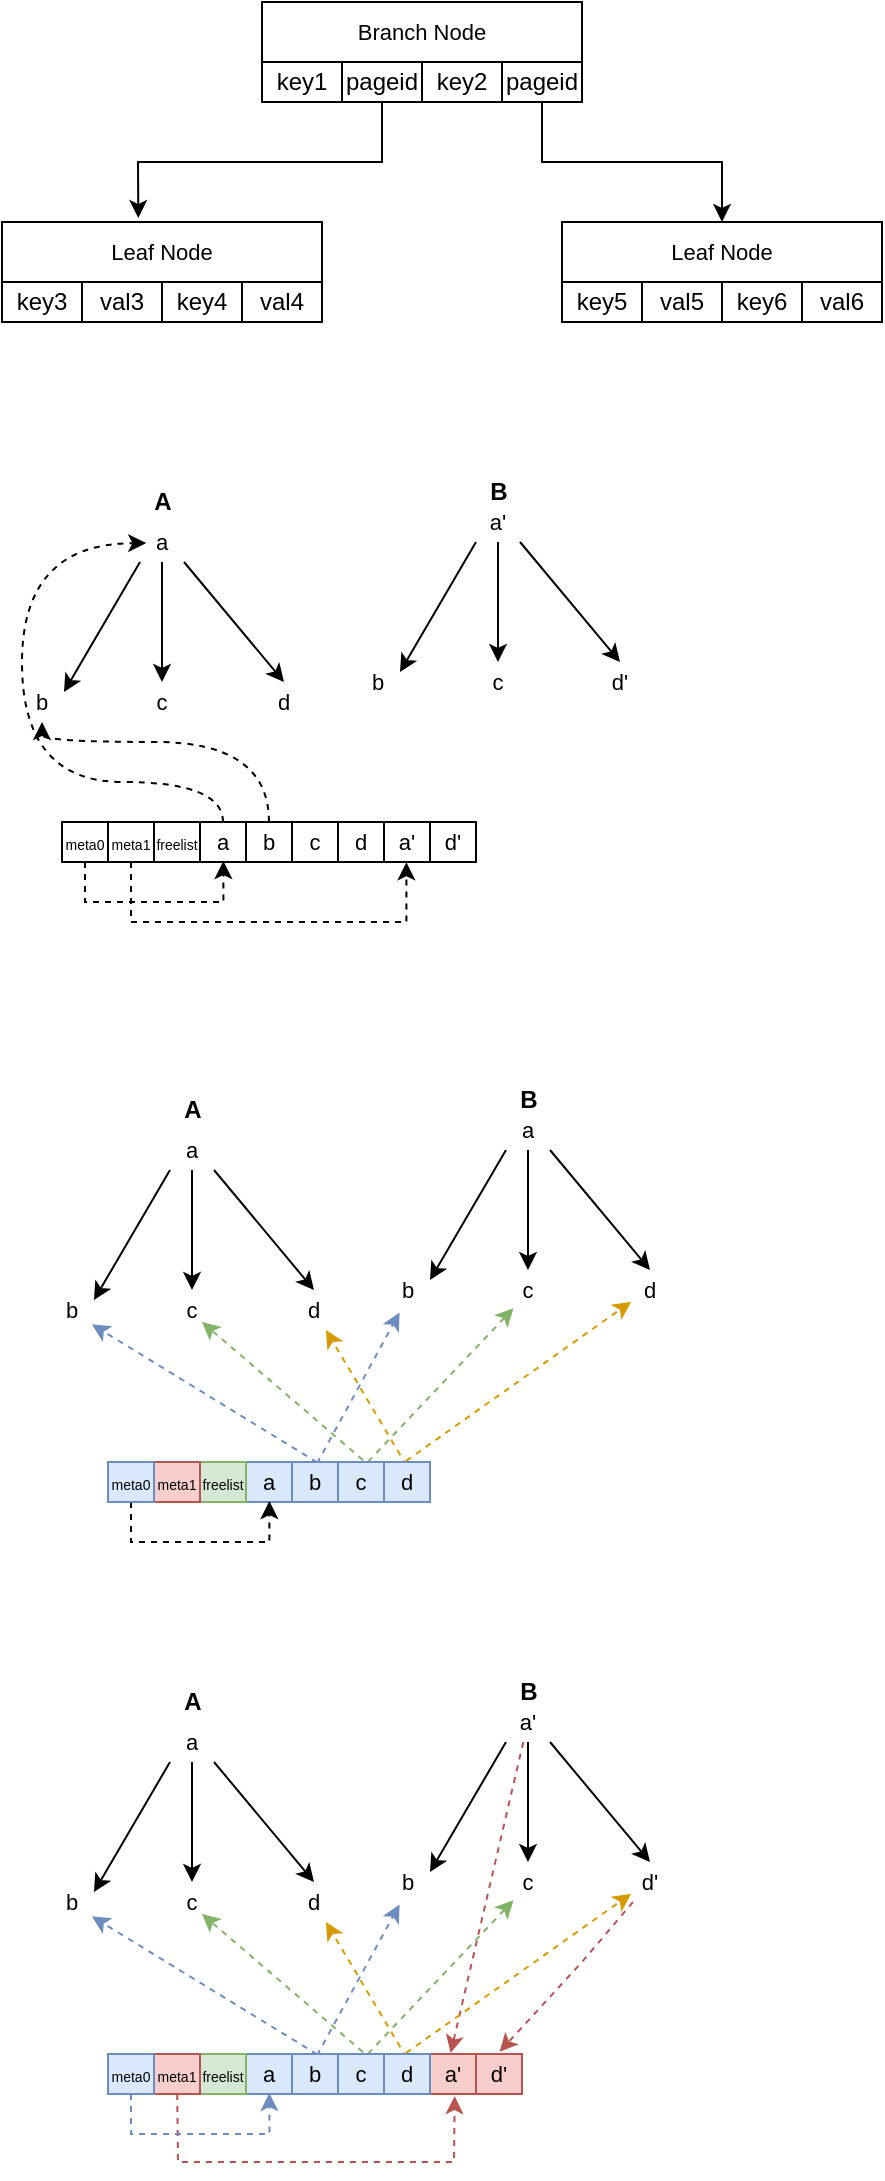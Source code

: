 <mxfile type="github" version="20.8.13">
  <diagram id="JOrlyePDWZIbf2m1sVJF" name="第 1 页">
    <mxGraphModel grid="1" shadow="0" math="0" pageHeight="1169" pageWidth="827" pageScale="1" page="1" fold="1" arrows="1" connect="0" tooltips="1" guides="1" gridSize="10" dy="671" dx="902">
      <root>
        <mxCell id="0" />
        <mxCell id="1" parent="0" />
        <mxCell id="vhXfBigJzkR24srd2eFZ-1" value="&lt;font style=&quot;font-size: 11px;&quot;&gt;Branch Node&lt;/font&gt;" parent="1" vertex="1" style="rounded=0;whiteSpace=wrap;html=1;movable=1;resizable=1;rotatable=1;deletable=1;editable=1;connectable=1;">
          <mxGeometry as="geometry" height="30" width="160" y="50" x="150" />
        </mxCell>
        <mxCell id="vhXfBigJzkR24srd2eFZ-4" value="key1" parent="1" vertex="1" style="rounded=0;whiteSpace=wrap;html=1;movable=1;resizable=1;rotatable=1;deletable=1;editable=1;connectable=1;">
          <mxGeometry as="geometry" height="20" width="40" y="80" x="150" />
        </mxCell>
        <mxCell id="vhXfBigJzkR24srd2eFZ-22" parent="1" style="edgeStyle=none;rounded=0;orthogonalLoop=1;jettySize=auto;html=1;entryX=0.426;entryY=-0.066;entryDx=0;entryDy=0;entryPerimeter=0;fontSize=11;exitX=0.5;exitY=1;exitDx=0;exitDy=0;" target="vhXfBigJzkR24srd2eFZ-12" source="vhXfBigJzkR24srd2eFZ-7" edge="1">
          <mxGeometry as="geometry" relative="1">
            <Array as="points">
              <mxPoint y="130" x="210" />
              <mxPoint y="130" x="88" />
            </Array>
          </mxGeometry>
        </mxCell>
        <mxCell id="vhXfBigJzkR24srd2eFZ-7" value="pageid" parent="1" vertex="1" style="rounded=0;whiteSpace=wrap;html=1;movable=1;resizable=1;rotatable=1;deletable=1;editable=1;connectable=1;">
          <mxGeometry as="geometry" height="20" width="40" y="80" x="190" />
        </mxCell>
        <mxCell id="vhXfBigJzkR24srd2eFZ-9" value="pageid" parent="1" vertex="1" style="rounded=0;whiteSpace=wrap;html=1;movable=1;resizable=1;rotatable=1;deletable=1;editable=1;connectable=1;">
          <mxGeometry as="geometry" height="20" width="40" y="80" x="270" />
        </mxCell>
        <mxCell id="vhXfBigJzkR24srd2eFZ-23" parent="1" style="edgeStyle=none;rounded=0;orthogonalLoop=1;jettySize=auto;html=1;entryX=0.5;entryY=0;entryDx=0;entryDy=0;fontSize=11;exitX=0.5;exitY=1;exitDx=0;exitDy=0;" target="vhXfBigJzkR24srd2eFZ-17" source="vhXfBigJzkR24srd2eFZ-9" edge="1">
          <mxGeometry as="geometry" relative="1">
            <Array as="points">
              <mxPoint y="130" x="290" />
              <mxPoint y="130" x="380" />
            </Array>
          </mxGeometry>
        </mxCell>
        <mxCell id="vhXfBigJzkR24srd2eFZ-11" value="key2" parent="1" vertex="1" style="rounded=0;whiteSpace=wrap;html=1;movable=1;resizable=1;rotatable=1;deletable=1;editable=1;connectable=1;">
          <mxGeometry as="geometry" height="20" width="40" y="80" x="230" />
        </mxCell>
        <mxCell id="vhXfBigJzkR24srd2eFZ-12" value="&lt;font style=&quot;font-size: 11px;&quot;&gt;Leaf Node&lt;/font&gt;" parent="1" vertex="1" style="rounded=0;whiteSpace=wrap;html=1;movable=1;resizable=1;rotatable=1;deletable=1;editable=1;connectable=1;">
          <mxGeometry as="geometry" height="30" width="160" y="160" x="20" />
        </mxCell>
        <mxCell id="vhXfBigJzkR24srd2eFZ-13" value="key3" parent="1" vertex="1" style="rounded=0;whiteSpace=wrap;html=1;movable=1;resizable=1;rotatable=1;deletable=1;editable=1;connectable=1;">
          <mxGeometry as="geometry" height="20" width="40" y="190" x="20" />
        </mxCell>
        <mxCell id="vhXfBigJzkR24srd2eFZ-14" value="val3" parent="1" vertex="1" style="rounded=0;whiteSpace=wrap;html=1;movable=1;resizable=1;rotatable=1;deletable=1;editable=1;connectable=1;">
          <mxGeometry as="geometry" height="20" width="40" y="190" x="60" />
        </mxCell>
        <mxCell id="vhXfBigJzkR24srd2eFZ-15" value="val4" parent="1" vertex="1" style="rounded=0;whiteSpace=wrap;html=1;movable=1;resizable=1;rotatable=1;deletable=1;editable=1;connectable=1;">
          <mxGeometry as="geometry" height="20" width="40" y="190" x="140" />
        </mxCell>
        <mxCell id="vhXfBigJzkR24srd2eFZ-16" value="key4" parent="1" vertex="1" style="rounded=0;whiteSpace=wrap;html=1;movable=1;resizable=1;rotatable=1;deletable=1;editable=1;connectable=1;">
          <mxGeometry as="geometry" height="20" width="40" y="190" x="100" />
        </mxCell>
        <mxCell id="vhXfBigJzkR24srd2eFZ-17" value="&lt;font style=&quot;font-size: 11px;&quot;&gt;Leaf Node&lt;/font&gt;" parent="1" vertex="1" style="rounded=0;whiteSpace=wrap;html=1;movable=1;resizable=1;rotatable=1;deletable=1;editable=1;connectable=1;">
          <mxGeometry as="geometry" height="30" width="160" y="160" x="300" />
        </mxCell>
        <mxCell id="vhXfBigJzkR24srd2eFZ-18" value="key5" parent="1" vertex="1" style="rounded=0;whiteSpace=wrap;html=1;movable=1;resizable=1;rotatable=1;deletable=1;editable=1;connectable=1;">
          <mxGeometry as="geometry" height="20" width="40" y="190" x="300" />
        </mxCell>
        <mxCell id="vhXfBigJzkR24srd2eFZ-19" value="val5" parent="1" vertex="1" style="rounded=0;whiteSpace=wrap;html=1;movable=1;resizable=1;rotatable=1;deletable=1;editable=1;connectable=1;">
          <mxGeometry as="geometry" height="20" width="40" y="190" x="340" />
        </mxCell>
        <mxCell id="vhXfBigJzkR24srd2eFZ-20" value="val6" parent="1" vertex="1" style="rounded=0;whiteSpace=wrap;html=1;movable=1;resizable=1;rotatable=1;deletable=1;editable=1;connectable=1;">
          <mxGeometry as="geometry" height="20" width="40" y="190" x="420" />
        </mxCell>
        <mxCell id="vhXfBigJzkR24srd2eFZ-21" value="key6" parent="1" vertex="1" style="rounded=0;whiteSpace=wrap;html=1;movable=1;resizable=1;rotatable=1;deletable=1;editable=1;connectable=1;">
          <mxGeometry as="geometry" height="20" width="40" y="190" x="380" />
        </mxCell>
        <mxCell id="vhXfBigJzkR24srd2eFZ-41" parent="1" style="edgeStyle=none;rounded=0;orthogonalLoop=1;jettySize=auto;html=1;entryX=0.5;entryY=0;entryDx=0;entryDy=0;fontSize=11;" target="vhXfBigJzkR24srd2eFZ-38" source="vhXfBigJzkR24srd2eFZ-24" edge="1">
          <mxGeometry as="geometry" relative="1" />
        </mxCell>
        <mxCell id="vhXfBigJzkR24srd2eFZ-42" parent="1" style="edgeStyle=none;rounded=0;orthogonalLoop=1;jettySize=auto;html=1;exitX=0;exitY=1;exitDx=0;exitDy=0;entryX=1;entryY=0.25;entryDx=0;entryDy=0;fontSize=11;" target="vhXfBigJzkR24srd2eFZ-35" source="vhXfBigJzkR24srd2eFZ-24" edge="1">
          <mxGeometry as="geometry" relative="1" />
        </mxCell>
        <mxCell id="vhXfBigJzkR24srd2eFZ-43" parent="1" style="edgeStyle=none;rounded=0;orthogonalLoop=1;jettySize=auto;html=1;exitX=1;exitY=1;exitDx=0;exitDy=0;entryX=0.5;entryY=0;entryDx=0;entryDy=0;fontSize=11;" target="vhXfBigJzkR24srd2eFZ-39" source="vhXfBigJzkR24srd2eFZ-24" edge="1">
          <mxGeometry as="geometry" relative="1" />
        </mxCell>
        <mxCell id="vhXfBigJzkR24srd2eFZ-24" value="a" parent="1" vertex="1" style="text;strokeColor=none;align=center;fillColor=none;html=1;verticalAlign=middle;whiteSpace=wrap;rounded=0;fontSize=11;">
          <mxGeometry as="geometry" height="20" width="22" y="310" x="89" />
        </mxCell>
        <mxCell id="vhXfBigJzkR24srd2eFZ-32" value="c" parent="1" vertex="1" style="rounded=0;whiteSpace=wrap;html=1;fontSize=11;">
          <mxGeometry as="geometry" height="20" width="23" y="460" x="165" />
        </mxCell>
        <mxCell id="vhXfBigJzkR24srd2eFZ-35" value="b" parent="1" vertex="1" style="text;strokeColor=none;align=center;fillColor=none;html=1;verticalAlign=middle;whiteSpace=wrap;rounded=0;fontSize=11;">
          <mxGeometry as="geometry" height="20" width="22" y="390" x="29" />
        </mxCell>
        <mxCell id="vhXfBigJzkR24srd2eFZ-38" value="c" parent="1" vertex="1" style="text;strokeColor=none;align=center;fillColor=none;html=1;verticalAlign=middle;whiteSpace=wrap;rounded=0;fontSize=11;">
          <mxGeometry as="geometry" height="20" width="22" y="390" x="89" />
        </mxCell>
        <mxCell id="vhXfBigJzkR24srd2eFZ-39" value="d" parent="1" vertex="1" style="text;strokeColor=none;align=center;fillColor=none;html=1;verticalAlign=middle;whiteSpace=wrap;rounded=0;fontSize=11;">
          <mxGeometry as="geometry" height="20" width="22" y="390" x="150" />
        </mxCell>
        <mxCell id="vhXfBigJzkR24srd2eFZ-72" parent="1" style="edgeStyle=none;rounded=0;orthogonalLoop=1;jettySize=auto;html=1;entryX=0.5;entryY=0;entryDx=0;entryDy=0;fontSize=11;" target="vhXfBigJzkR24srd2eFZ-77" source="vhXfBigJzkR24srd2eFZ-75" edge="1">
          <mxGeometry as="geometry" relative="1" />
        </mxCell>
        <mxCell id="vhXfBigJzkR24srd2eFZ-73" parent="1" style="edgeStyle=none;rounded=0;orthogonalLoop=1;jettySize=auto;html=1;exitX=0;exitY=1;exitDx=0;exitDy=0;entryX=1;entryY=0.25;entryDx=0;entryDy=0;fontSize=11;" target="vhXfBigJzkR24srd2eFZ-76" source="vhXfBigJzkR24srd2eFZ-75" edge="1">
          <mxGeometry as="geometry" relative="1" />
        </mxCell>
        <mxCell id="vhXfBigJzkR24srd2eFZ-74" parent="1" style="edgeStyle=none;rounded=0;orthogonalLoop=1;jettySize=auto;html=1;exitX=1;exitY=1;exitDx=0;exitDy=0;entryX=0.5;entryY=0;entryDx=0;entryDy=0;fontSize=11;" target="vhXfBigJzkR24srd2eFZ-78" source="vhXfBigJzkR24srd2eFZ-75" edge="1">
          <mxGeometry as="geometry" relative="1" />
        </mxCell>
        <mxCell id="vhXfBigJzkR24srd2eFZ-75" value="a&#39;" parent="1" vertex="1" style="text;strokeColor=none;align=center;fillColor=none;html=1;verticalAlign=middle;whiteSpace=wrap;rounded=0;fontSize=11;">
          <mxGeometry as="geometry" height="20" width="22" y="300" x="257" />
        </mxCell>
        <mxCell id="vhXfBigJzkR24srd2eFZ-76" value="b" parent="1" vertex="1" style="text;strokeColor=none;align=center;fillColor=none;html=1;verticalAlign=middle;whiteSpace=wrap;rounded=0;fontSize=11;">
          <mxGeometry as="geometry" height="20" width="22" y="380" x="197" />
        </mxCell>
        <mxCell id="vhXfBigJzkR24srd2eFZ-77" value="c" parent="1" vertex="1" style="text;strokeColor=none;align=center;fillColor=none;html=1;verticalAlign=middle;whiteSpace=wrap;rounded=0;fontSize=11;">
          <mxGeometry as="geometry" height="20" width="22" y="380" x="257" />
        </mxCell>
        <mxCell id="vhXfBigJzkR24srd2eFZ-78" value="d&#39;" parent="1" vertex="1" style="text;strokeColor=none;align=center;fillColor=none;html=1;verticalAlign=middle;whiteSpace=wrap;rounded=0;fontSize=11;">
          <mxGeometry as="geometry" height="20" width="22" y="380" x="318" />
        </mxCell>
        <mxCell id="7uClIL1c8tzAW1SbDXco-10" parent="1" style="edgeStyle=orthogonalEdgeStyle;rounded=0;orthogonalLoop=1;jettySize=auto;html=1;dashed=1;fontSize=12;curved=1;entryX=0.142;entryY=0.528;entryDx=0;entryDy=0;entryPerimeter=0;" target="vhXfBigJzkR24srd2eFZ-24" source="vhXfBigJzkR24srd2eFZ-79" edge="1">
          <mxGeometry as="geometry" relative="1">
            <Array as="points">
              <mxPoint y="440" x="131" />
              <mxPoint y="440" x="30" />
              <mxPoint y="321" x="30" />
            </Array>
          </mxGeometry>
        </mxCell>
        <mxCell id="vhXfBigJzkR24srd2eFZ-79" value="a" parent="1" vertex="1" style="rounded=0;whiteSpace=wrap;html=1;fontSize=11;">
          <mxGeometry as="geometry" height="20" width="23" y="460" x="119" />
        </mxCell>
        <mxCell id="7uClIL1c8tzAW1SbDXco-11" parent="1" style="edgeStyle=orthogonalEdgeStyle;curved=1;rounded=0;orthogonalLoop=1;jettySize=auto;html=1;dashed=1;fontSize=12;" target="vhXfBigJzkR24srd2eFZ-35" source="vhXfBigJzkR24srd2eFZ-80" edge="1">
          <mxGeometry as="geometry" relative="1">
            <Array as="points">
              <mxPoint y="420" x="154" />
              <mxPoint y="420" x="40" />
            </Array>
          </mxGeometry>
        </mxCell>
        <mxCell id="vhXfBigJzkR24srd2eFZ-80" value="b" parent="1" vertex="1" style="rounded=0;whiteSpace=wrap;html=1;fontSize=11;">
          <mxGeometry as="geometry" height="20" width="23" y="460" x="142" />
        </mxCell>
        <mxCell id="vhXfBigJzkR24srd2eFZ-81" value="d" parent="1" vertex="1" style="rounded=0;whiteSpace=wrap;html=1;fontSize=11;">
          <mxGeometry as="geometry" height="20" width="23" y="460" x="188" />
        </mxCell>
        <mxCell id="vhXfBigJzkR24srd2eFZ-83" value="a&#39;" parent="1" vertex="1" style="rounded=0;whiteSpace=wrap;html=1;fontSize=11;">
          <mxGeometry as="geometry" height="20" width="23" y="460" x="211" />
        </mxCell>
        <mxCell id="vhXfBigJzkR24srd2eFZ-85" value="d&#39;" parent="1" vertex="1" style="rounded=0;whiteSpace=wrap;html=1;fontSize=11;">
          <mxGeometry as="geometry" height="20" width="23" y="460" x="234" />
        </mxCell>
        <mxCell id="vhXfBigJzkR24srd2eFZ-86" value="&lt;font style=&quot;font-size: 7px;&quot;&gt;freelist&lt;/font&gt;" parent="1" vertex="1" style="rounded=0;whiteSpace=wrap;html=1;fontSize=11;">
          <mxGeometry as="geometry" height="20" width="23" y="460" x="96" />
        </mxCell>
        <mxCell id="7uClIL1c8tzAW1SbDXco-9" parent="1" style="edgeStyle=orthogonalEdgeStyle;rounded=0;orthogonalLoop=1;jettySize=auto;html=1;entryX=0.487;entryY=1.008;entryDx=0;entryDy=0;entryPerimeter=0;dashed=1;fontSize=12;" target="vhXfBigJzkR24srd2eFZ-83" source="7uClIL1c8tzAW1SbDXco-1" edge="1">
          <mxGeometry as="geometry" relative="1">
            <Array as="points">
              <mxPoint y="510" x="85" />
              <mxPoint y="510" x="222" />
            </Array>
          </mxGeometry>
        </mxCell>
        <mxCell id="7uClIL1c8tzAW1SbDXco-1" value="&lt;font style=&quot;font-size: 7px;&quot;&gt;meta1&lt;/font&gt;" parent="1" vertex="1" style="rounded=0;whiteSpace=wrap;html=1;fontSize=11;">
          <mxGeometry as="geometry" height="20" width="23" y="460" x="73" />
        </mxCell>
        <mxCell id="7uClIL1c8tzAW1SbDXco-8" parent="1" style="edgeStyle=orthogonalEdgeStyle;rounded=0;orthogonalLoop=1;jettySize=auto;html=1;entryX=0.508;entryY=0.976;entryDx=0;entryDy=0;entryPerimeter=0;fontSize=12;dashed=1;" target="vhXfBigJzkR24srd2eFZ-79" source="7uClIL1c8tzAW1SbDXco-3" edge="1">
          <mxGeometry as="geometry" relative="1">
            <Array as="points">
              <mxPoint y="500" x="62" />
              <mxPoint y="500" x="131" />
            </Array>
          </mxGeometry>
        </mxCell>
        <mxCell id="7uClIL1c8tzAW1SbDXco-3" value="&lt;font style=&quot;font-size: 7px;&quot;&gt;meta0&lt;/font&gt;" parent="1" vertex="1" style="rounded=0;whiteSpace=wrap;html=1;fontSize=11;">
          <mxGeometry as="geometry" height="20" width="23" y="460" x="50" />
        </mxCell>
        <mxCell id="7uClIL1c8tzAW1SbDXco-5" value="&lt;b style=&quot;font-size: 12px;&quot;&gt;A&lt;/b&gt;" parent="1" vertex="1" style="text;html=1;align=center;verticalAlign=middle;resizable=0;points=[];autosize=1;strokeColor=none;fillColor=none;fontSize=7;">
          <mxGeometry as="geometry" height="30" width="30" y="285" x="85" />
        </mxCell>
        <mxCell id="7uClIL1c8tzAW1SbDXco-6" value="&lt;b style=&quot;font-size: 12px;&quot;&gt;B&lt;/b&gt;" parent="1" vertex="1" style="text;html=1;align=center;verticalAlign=middle;resizable=0;points=[];autosize=1;strokeColor=none;fillColor=none;fontSize=7;">
          <mxGeometry as="geometry" height="30" width="30" y="280" x="253" />
        </mxCell>
        <mxCell id="7uClIL1c8tzAW1SbDXco-41" parent="1" style="edgeStyle=none;rounded=0;orthogonalLoop=1;jettySize=auto;html=1;entryX=0.5;entryY=0;entryDx=0;entryDy=0;fontSize=11;" target="7uClIL1c8tzAW1SbDXco-47" source="7uClIL1c8tzAW1SbDXco-44" edge="1">
          <mxGeometry as="geometry" relative="1" />
        </mxCell>
        <mxCell id="7uClIL1c8tzAW1SbDXco-42" parent="1" style="edgeStyle=none;rounded=0;orthogonalLoop=1;jettySize=auto;html=1;exitX=0;exitY=1;exitDx=0;exitDy=0;entryX=1;entryY=0.25;entryDx=0;entryDy=0;fontSize=11;" target="7uClIL1c8tzAW1SbDXco-46" source="7uClIL1c8tzAW1SbDXco-44" edge="1">
          <mxGeometry as="geometry" relative="1" />
        </mxCell>
        <mxCell id="7uClIL1c8tzAW1SbDXco-43" parent="1" style="edgeStyle=none;rounded=0;orthogonalLoop=1;jettySize=auto;html=1;exitX=1;exitY=1;exitDx=0;exitDy=0;entryX=0.5;entryY=0;entryDx=0;entryDy=0;fontSize=11;" target="7uClIL1c8tzAW1SbDXco-48" source="7uClIL1c8tzAW1SbDXco-44" edge="1">
          <mxGeometry as="geometry" relative="1" />
        </mxCell>
        <mxCell id="7uClIL1c8tzAW1SbDXco-44" value="a" parent="1" vertex="1" style="text;strokeColor=none;align=center;fillColor=none;html=1;verticalAlign=middle;whiteSpace=wrap;rounded=0;fontSize=11;">
          <mxGeometry as="geometry" height="20" width="22" y="614" x="104" />
        </mxCell>
        <mxCell id="7uClIL1c8tzAW1SbDXco-72" parent="1" style="edgeStyle=none;rounded=0;orthogonalLoop=1;jettySize=auto;html=1;entryX=0.727;entryY=0.8;entryDx=0;entryDy=0;entryPerimeter=0;dashed=1;fontSize=12;exitX=0.545;exitY=-0.046;exitDx=0;exitDy=0;exitPerimeter=0;fillColor=#d5e8d4;strokeColor=#82b366;" target="7uClIL1c8tzAW1SbDXco-47" source="7uClIL1c8tzAW1SbDXco-45" edge="1">
          <mxGeometry as="geometry" relative="1" />
        </mxCell>
        <mxCell id="7uClIL1c8tzAW1SbDXco-73" parent="1" style="edgeStyle=none;rounded=0;orthogonalLoop=1;jettySize=auto;html=1;entryX=0.17;entryY=0.956;entryDx=0;entryDy=0;entryPerimeter=0;dashed=1;fontSize=12;exitX=0.654;exitY=-0.008;exitDx=0;exitDy=0;exitPerimeter=0;fillColor=#d5e8d4;strokeColor=#82b366;" target="7uClIL1c8tzAW1SbDXco-54" source="7uClIL1c8tzAW1SbDXco-45" edge="1">
          <mxGeometry as="geometry" relative="1" />
        </mxCell>
        <mxCell id="7uClIL1c8tzAW1SbDXco-45" value="c" parent="1" vertex="1" style="rounded=0;whiteSpace=wrap;html=1;fontSize=11;fillColor=#dae8fc;strokeColor=#6c8ebf;">
          <mxGeometry as="geometry" height="20" width="23" y="780" x="188" />
        </mxCell>
        <mxCell id="7uClIL1c8tzAW1SbDXco-46" value="b" parent="1" vertex="1" style="text;strokeColor=none;align=center;fillColor=none;html=1;verticalAlign=middle;whiteSpace=wrap;rounded=0;fontSize=11;">
          <mxGeometry as="geometry" height="20" width="22" y="694" x="44" />
        </mxCell>
        <mxCell id="7uClIL1c8tzAW1SbDXco-47" value="c" parent="1" vertex="1" style="text;strokeColor=none;align=center;fillColor=none;html=1;verticalAlign=middle;whiteSpace=wrap;rounded=0;fontSize=11;">
          <mxGeometry as="geometry" height="20" width="22" y="694" x="104" />
        </mxCell>
        <mxCell id="7uClIL1c8tzAW1SbDXco-48" value="d" parent="1" vertex="1" style="text;strokeColor=none;align=center;fillColor=none;html=1;verticalAlign=middle;whiteSpace=wrap;rounded=0;fontSize=11;">
          <mxGeometry as="geometry" height="20" width="22" y="694" x="165" />
        </mxCell>
        <mxCell id="7uClIL1c8tzAW1SbDXco-49" parent="1" style="edgeStyle=none;rounded=0;orthogonalLoop=1;jettySize=auto;html=1;entryX=0.5;entryY=0;entryDx=0;entryDy=0;fontSize=11;" target="7uClIL1c8tzAW1SbDXco-54" source="7uClIL1c8tzAW1SbDXco-52" edge="1">
          <mxGeometry as="geometry" relative="1" />
        </mxCell>
        <mxCell id="7uClIL1c8tzAW1SbDXco-50" parent="1" style="edgeStyle=none;rounded=0;orthogonalLoop=1;jettySize=auto;html=1;exitX=0;exitY=1;exitDx=0;exitDy=0;entryX=1;entryY=0.25;entryDx=0;entryDy=0;fontSize=11;" target="7uClIL1c8tzAW1SbDXco-53" source="7uClIL1c8tzAW1SbDXco-52" edge="1">
          <mxGeometry as="geometry" relative="1" />
        </mxCell>
        <mxCell id="7uClIL1c8tzAW1SbDXco-51" parent="1" style="edgeStyle=none;rounded=0;orthogonalLoop=1;jettySize=auto;html=1;exitX=1;exitY=1;exitDx=0;exitDy=0;entryX=0.5;entryY=0;entryDx=0;entryDy=0;fontSize=11;" target="7uClIL1c8tzAW1SbDXco-55" source="7uClIL1c8tzAW1SbDXco-52" edge="1">
          <mxGeometry as="geometry" relative="1" />
        </mxCell>
        <mxCell id="7uClIL1c8tzAW1SbDXco-52" value="a" parent="1" vertex="1" style="text;strokeColor=none;align=center;fillColor=none;html=1;verticalAlign=middle;whiteSpace=wrap;rounded=0;fontSize=11;">
          <mxGeometry as="geometry" height="20" width="22" y="604" x="272" />
        </mxCell>
        <mxCell id="7uClIL1c8tzAW1SbDXco-53" value="b" parent="1" vertex="1" style="text;strokeColor=none;align=center;fillColor=none;html=1;verticalAlign=middle;whiteSpace=wrap;rounded=0;fontSize=11;">
          <mxGeometry as="geometry" height="20" width="22" y="684" x="212" />
        </mxCell>
        <mxCell id="7uClIL1c8tzAW1SbDXco-54" value="c" parent="1" vertex="1" style="text;strokeColor=none;align=center;fillColor=none;html=1;verticalAlign=middle;whiteSpace=wrap;rounded=0;fontSize=11;">
          <mxGeometry as="geometry" height="20" width="22" y="684" x="272" />
        </mxCell>
        <mxCell id="7uClIL1c8tzAW1SbDXco-55" value="d" parent="1" vertex="1" style="text;strokeColor=none;align=center;fillColor=none;html=1;verticalAlign=middle;whiteSpace=wrap;rounded=0;fontSize=11;">
          <mxGeometry as="geometry" height="20" width="22" y="684" x="333" />
        </mxCell>
        <mxCell id="7uClIL1c8tzAW1SbDXco-57" value="a" parent="1" vertex="1" style="rounded=0;whiteSpace=wrap;html=1;fontSize=11;fillColor=#dae8fc;strokeColor=#6c8ebf;">
          <mxGeometry as="geometry" height="20" width="23" y="780" x="142" />
        </mxCell>
        <mxCell id="7uClIL1c8tzAW1SbDXco-70" parent="1" style="rounded=0;orthogonalLoop=1;jettySize=auto;html=1;dashed=1;fontSize=12;entryX=0.953;entryY=0.86;entryDx=0;entryDy=0;entryPerimeter=0;exitX=0.55;exitY=0.012;exitDx=0;exitDy=0;exitPerimeter=0;fillColor=#dae8fc;strokeColor=#6c8ebf;" target="7uClIL1c8tzAW1SbDXco-46" source="7uClIL1c8tzAW1SbDXco-59" edge="1">
          <mxGeometry as="geometry" relative="1">
            <mxPoint as="targetPoint" y="710" x="70" />
            <mxPoint as="sourcePoint" y="779" x="177" />
          </mxGeometry>
        </mxCell>
        <mxCell id="7uClIL1c8tzAW1SbDXco-71" parent="1" style="edgeStyle=none;rounded=0;orthogonalLoop=1;jettySize=auto;html=1;entryX=0.309;entryY=1.062;entryDx=0;entryDy=0;entryPerimeter=0;dashed=1;fontSize=12;exitX=0.542;exitY=0.04;exitDx=0;exitDy=0;exitPerimeter=0;fillColor=#dae8fc;strokeColor=#6c8ebf;" target="7uClIL1c8tzAW1SbDXco-53" source="7uClIL1c8tzAW1SbDXco-59" edge="1">
          <mxGeometry as="geometry" relative="1" />
        </mxCell>
        <mxCell id="7uClIL1c8tzAW1SbDXco-59" value="b" parent="1" vertex="1" style="rounded=0;whiteSpace=wrap;html=1;fontSize=11;fillColor=#dae8fc;strokeColor=#6c8ebf;">
          <mxGeometry as="geometry" height="20" width="23" y="780" x="165" />
        </mxCell>
        <mxCell id="7uClIL1c8tzAW1SbDXco-74" parent="1" style="edgeStyle=none;rounded=0;orthogonalLoop=1;jettySize=auto;html=1;dashed=1;fontSize=12;exitX=0.49;exitY=0.088;exitDx=0;exitDy=0;exitPerimeter=0;fillColor=#ffe6cc;strokeColor=#d79b00;" target="7uClIL1c8tzAW1SbDXco-48" source="7uClIL1c8tzAW1SbDXco-60" edge="1">
          <mxGeometry as="geometry" relative="1" />
        </mxCell>
        <mxCell id="7uClIL1c8tzAW1SbDXco-75" parent="1" style="edgeStyle=none;rounded=0;orthogonalLoop=1;jettySize=auto;html=1;entryX=0.072;entryY=0.792;entryDx=0;entryDy=0;entryPerimeter=0;dashed=1;fontSize=12;exitX=0.482;exitY=-0.027;exitDx=0;exitDy=0;exitPerimeter=0;fillColor=#ffe6cc;strokeColor=#d79b00;" target="7uClIL1c8tzAW1SbDXco-55" source="7uClIL1c8tzAW1SbDXco-60" edge="1">
          <mxGeometry as="geometry" relative="1" />
        </mxCell>
        <mxCell id="7uClIL1c8tzAW1SbDXco-60" value="d" parent="1" vertex="1" style="rounded=0;whiteSpace=wrap;html=1;fontSize=11;fillColor=#e1d5e7;strokeColor=#9673a6;">
          <mxGeometry as="geometry" height="20" width="23" y="780" x="211" />
        </mxCell>
        <mxCell id="7uClIL1c8tzAW1SbDXco-63" value="&lt;font style=&quot;font-size: 7px;&quot;&gt;freelist&lt;/font&gt;" parent="1" vertex="1" style="rounded=0;whiteSpace=wrap;html=1;fontSize=11;fillColor=#d5e8d4;strokeColor=#82b366;">
          <mxGeometry as="geometry" height="20" width="23" y="780" x="119" />
        </mxCell>
        <mxCell id="7uClIL1c8tzAW1SbDXco-65" value="&lt;font style=&quot;font-size: 7px;&quot;&gt;meta1&lt;/font&gt;" parent="1" vertex="1" style="rounded=0;whiteSpace=wrap;html=1;fontSize=11;fillColor=#f8cecc;strokeColor=#b85450;">
          <mxGeometry as="geometry" height="20" width="23" y="780" x="96" />
        </mxCell>
        <mxCell id="7uClIL1c8tzAW1SbDXco-66" parent="1" style="edgeStyle=orthogonalEdgeStyle;rounded=0;orthogonalLoop=1;jettySize=auto;html=1;entryX=0.508;entryY=0.976;entryDx=0;entryDy=0;entryPerimeter=0;fontSize=12;dashed=1;" target="7uClIL1c8tzAW1SbDXco-57" source="7uClIL1c8tzAW1SbDXco-67" edge="1">
          <mxGeometry as="geometry" relative="1">
            <Array as="points">
              <mxPoint y="820" x="85" />
              <mxPoint y="820" x="154" />
            </Array>
          </mxGeometry>
        </mxCell>
        <mxCell id="7uClIL1c8tzAW1SbDXco-67" value="&lt;font style=&quot;font-size: 7px;&quot;&gt;meta0&lt;/font&gt;" parent="1" vertex="1" style="rounded=0;whiteSpace=wrap;html=1;fontSize=11;fillColor=#dae8fc;strokeColor=#6c8ebf;">
          <mxGeometry as="geometry" height="20" width="23" y="780" x="73" />
        </mxCell>
        <mxCell id="7uClIL1c8tzAW1SbDXco-68" value="&lt;b style=&quot;font-size: 12px;&quot;&gt;A&lt;/b&gt;" parent="1" vertex="1" style="text;html=1;align=center;verticalAlign=middle;resizable=0;points=[];autosize=1;strokeColor=none;fillColor=none;fontSize=7;">
          <mxGeometry as="geometry" height="30" width="30" y="589" x="100" />
        </mxCell>
        <mxCell id="7uClIL1c8tzAW1SbDXco-69" value="&lt;b style=&quot;font-size: 12px;&quot;&gt;B&lt;/b&gt;" parent="1" vertex="1" style="text;html=1;align=center;verticalAlign=middle;resizable=0;points=[];autosize=1;strokeColor=none;fillColor=none;fontSize=7;">
          <mxGeometry as="geometry" height="30" width="30" y="584" x="268" />
        </mxCell>
        <mxCell id="7uClIL1c8tzAW1SbDXco-80" value="d" parent="1" vertex="1" style="rounded=0;whiteSpace=wrap;html=1;fontSize=11;fillColor=#dae8fc;strokeColor=#6c8ebf;">
          <mxGeometry as="geometry" height="20" width="23" y="780" x="211" />
        </mxCell>
        <mxCell id="7uClIL1c8tzAW1SbDXco-81" value="a&#39;" parent="1" vertex="1" style="rounded=0;whiteSpace=wrap;html=1;fontSize=11;fillColor=#f8cecc;strokeColor=#b85450;">
          <mxGeometry as="geometry" height="20" width="23" y="1076" x="234" />
        </mxCell>
        <mxCell id="7uClIL1c8tzAW1SbDXco-82" value="d&#39;" parent="1" vertex="1" style="rounded=0;whiteSpace=wrap;html=1;fontSize=11;fillColor=#f8cecc;strokeColor=#b85450;">
          <mxGeometry as="geometry" height="20" width="23" y="1076" x="257" />
        </mxCell>
        <mxCell id="7uClIL1c8tzAW1SbDXco-84" parent="1" style="edgeStyle=none;rounded=0;orthogonalLoop=1;jettySize=auto;html=1;entryX=0.5;entryY=0;entryDx=0;entryDy=0;fontSize=11;" target="7uClIL1c8tzAW1SbDXco-92" source="7uClIL1c8tzAW1SbDXco-87" edge="1">
          <mxGeometry as="geometry" relative="1" />
        </mxCell>
        <mxCell id="7uClIL1c8tzAW1SbDXco-85" parent="1" style="edgeStyle=none;rounded=0;orthogonalLoop=1;jettySize=auto;html=1;exitX=0;exitY=1;exitDx=0;exitDy=0;entryX=1;entryY=0.25;entryDx=0;entryDy=0;fontSize=11;" target="7uClIL1c8tzAW1SbDXco-91" source="7uClIL1c8tzAW1SbDXco-87" edge="1">
          <mxGeometry as="geometry" relative="1" />
        </mxCell>
        <mxCell id="7uClIL1c8tzAW1SbDXco-86" parent="1" style="edgeStyle=none;rounded=0;orthogonalLoop=1;jettySize=auto;html=1;exitX=1;exitY=1;exitDx=0;exitDy=0;entryX=0.5;entryY=0;entryDx=0;entryDy=0;fontSize=11;" target="7uClIL1c8tzAW1SbDXco-93" source="7uClIL1c8tzAW1SbDXco-87" edge="1">
          <mxGeometry as="geometry" relative="1" />
        </mxCell>
        <mxCell id="7uClIL1c8tzAW1SbDXco-87" value="a" parent="1" vertex="1" style="text;strokeColor=none;align=center;fillColor=none;html=1;verticalAlign=middle;whiteSpace=wrap;rounded=0;fontSize=11;">
          <mxGeometry as="geometry" height="20" width="22" y="910" x="104" />
        </mxCell>
        <mxCell id="7uClIL1c8tzAW1SbDXco-88" parent="1" style="edgeStyle=none;rounded=0;orthogonalLoop=1;jettySize=auto;html=1;entryX=0.727;entryY=0.8;entryDx=0;entryDy=0;entryPerimeter=0;dashed=1;fontSize=12;exitX=0.545;exitY=-0.046;exitDx=0;exitDy=0;exitPerimeter=0;fillColor=#d5e8d4;strokeColor=#82b366;" target="7uClIL1c8tzAW1SbDXco-92" source="7uClIL1c8tzAW1SbDXco-90" edge="1">
          <mxGeometry as="geometry" relative="1" />
        </mxCell>
        <mxCell id="7uClIL1c8tzAW1SbDXco-89" parent="1" style="edgeStyle=none;rounded=0;orthogonalLoop=1;jettySize=auto;html=1;entryX=0.17;entryY=0.956;entryDx=0;entryDy=0;entryPerimeter=0;dashed=1;fontSize=12;exitX=0.654;exitY=-0.008;exitDx=0;exitDy=0;exitPerimeter=0;fillColor=#d5e8d4;strokeColor=#82b366;" target="7uClIL1c8tzAW1SbDXco-99" source="7uClIL1c8tzAW1SbDXco-90" edge="1">
          <mxGeometry as="geometry" relative="1" />
        </mxCell>
        <mxCell id="7uClIL1c8tzAW1SbDXco-90" value="c" parent="1" vertex="1" style="rounded=0;whiteSpace=wrap;html=1;fontSize=11;fillColor=#dae8fc;strokeColor=#6c8ebf;">
          <mxGeometry as="geometry" height="20" width="23" y="1076" x="188" />
        </mxCell>
        <mxCell id="7uClIL1c8tzAW1SbDXco-91" value="b" parent="1" vertex="1" style="text;strokeColor=none;align=center;fillColor=none;html=1;verticalAlign=middle;whiteSpace=wrap;rounded=0;fontSize=11;">
          <mxGeometry as="geometry" height="20" width="22" y="990" x="44" />
        </mxCell>
        <mxCell id="7uClIL1c8tzAW1SbDXco-92" value="c" parent="1" vertex="1" style="text;strokeColor=none;align=center;fillColor=none;html=1;verticalAlign=middle;whiteSpace=wrap;rounded=0;fontSize=11;">
          <mxGeometry as="geometry" height="20" width="22" y="990" x="104" />
        </mxCell>
        <mxCell id="7uClIL1c8tzAW1SbDXco-93" value="d" parent="1" vertex="1" style="text;strokeColor=none;align=center;fillColor=none;html=1;verticalAlign=middle;whiteSpace=wrap;rounded=0;fontSize=11;">
          <mxGeometry as="geometry" height="20" width="22" y="990" x="165" />
        </mxCell>
        <mxCell id="7uClIL1c8tzAW1SbDXco-94" parent="1" style="edgeStyle=none;rounded=0;orthogonalLoop=1;jettySize=auto;html=1;entryX=0.5;entryY=0;entryDx=0;entryDy=0;fontSize=11;" target="7uClIL1c8tzAW1SbDXco-99" source="7uClIL1c8tzAW1SbDXco-97" edge="1">
          <mxGeometry as="geometry" relative="1" />
        </mxCell>
        <mxCell id="7uClIL1c8tzAW1SbDXco-95" parent="1" style="edgeStyle=none;rounded=0;orthogonalLoop=1;jettySize=auto;html=1;exitX=0;exitY=1;exitDx=0;exitDy=0;entryX=1;entryY=0.25;entryDx=0;entryDy=0;fontSize=11;" target="7uClIL1c8tzAW1SbDXco-98" source="7uClIL1c8tzAW1SbDXco-97" edge="1">
          <mxGeometry as="geometry" relative="1" />
        </mxCell>
        <mxCell id="7uClIL1c8tzAW1SbDXco-96" parent="1" style="edgeStyle=none;rounded=0;orthogonalLoop=1;jettySize=auto;html=1;exitX=1;exitY=1;exitDx=0;exitDy=0;entryX=0.5;entryY=0;entryDx=0;entryDy=0;fontSize=11;" target="7uClIL1c8tzAW1SbDXco-100" source="7uClIL1c8tzAW1SbDXco-97" edge="1">
          <mxGeometry as="geometry" relative="1" />
        </mxCell>
        <mxCell id="7uClIL1c8tzAW1SbDXco-116" parent="1" style="edgeStyle=none;rounded=0;orthogonalLoop=1;jettySize=auto;html=1;entryX=0.449;entryY=-0.024;entryDx=0;entryDy=0;entryPerimeter=0;dashed=1;fontSize=12;fillColor=#f8cecc;strokeColor=#b85450;" target="7uClIL1c8tzAW1SbDXco-81" source="7uClIL1c8tzAW1SbDXco-97" edge="1">
          <mxGeometry as="geometry" relative="1" />
        </mxCell>
        <mxCell id="7uClIL1c8tzAW1SbDXco-97" value="a&#39;" parent="1" vertex="1" style="text;strokeColor=none;align=center;fillColor=none;html=1;verticalAlign=middle;whiteSpace=wrap;rounded=0;fontSize=11;">
          <mxGeometry as="geometry" height="20" width="22" y="900" x="272" />
        </mxCell>
        <mxCell id="7uClIL1c8tzAW1SbDXco-98" value="b" parent="1" vertex="1" style="text;strokeColor=none;align=center;fillColor=none;html=1;verticalAlign=middle;whiteSpace=wrap;rounded=0;fontSize=11;">
          <mxGeometry as="geometry" height="20" width="22" y="980" x="212" />
        </mxCell>
        <mxCell id="7uClIL1c8tzAW1SbDXco-99" value="c" parent="1" vertex="1" style="text;strokeColor=none;align=center;fillColor=none;html=1;verticalAlign=middle;whiteSpace=wrap;rounded=0;fontSize=11;">
          <mxGeometry as="geometry" height="20" width="22" y="980" x="272" />
        </mxCell>
        <mxCell id="7uClIL1c8tzAW1SbDXco-117" parent="1" style="edgeStyle=none;rounded=0;orthogonalLoop=1;jettySize=auto;html=1;entryX=0.514;entryY=-0.058;entryDx=0;entryDy=0;entryPerimeter=0;dashed=1;fontSize=12;fillColor=#f8cecc;strokeColor=#b85450;" target="7uClIL1c8tzAW1SbDXco-82" source="7uClIL1c8tzAW1SbDXco-100" edge="1">
          <mxGeometry as="geometry" relative="1">
            <Array as="points">
              <mxPoint y="1030" x="310" />
            </Array>
          </mxGeometry>
        </mxCell>
        <mxCell id="7uClIL1c8tzAW1SbDXco-100" value="d&#39;" parent="1" vertex="1" style="text;strokeColor=none;align=center;fillColor=none;html=1;verticalAlign=middle;whiteSpace=wrap;rounded=0;fontSize=11;">
          <mxGeometry as="geometry" height="20" width="22" y="980" x="333" />
        </mxCell>
        <mxCell id="7uClIL1c8tzAW1SbDXco-101" value="a" parent="1" vertex="1" style="rounded=0;whiteSpace=wrap;html=1;fontSize=11;fillColor=#dae8fc;strokeColor=#6c8ebf;">
          <mxGeometry as="geometry" height="20" width="23" y="1076" x="142" />
        </mxCell>
        <mxCell id="7uClIL1c8tzAW1SbDXco-102" parent="1" style="rounded=0;orthogonalLoop=1;jettySize=auto;html=1;dashed=1;fontSize=12;entryX=0.953;entryY=0.86;entryDx=0;entryDy=0;entryPerimeter=0;exitX=0.55;exitY=0.012;exitDx=0;exitDy=0;exitPerimeter=0;fillColor=#dae8fc;strokeColor=#6c8ebf;" target="7uClIL1c8tzAW1SbDXco-91" source="7uClIL1c8tzAW1SbDXco-104" edge="1">
          <mxGeometry as="geometry" relative="1">
            <mxPoint as="targetPoint" y="1006" x="70" />
            <mxPoint as="sourcePoint" y="1075" x="177" />
          </mxGeometry>
        </mxCell>
        <mxCell id="7uClIL1c8tzAW1SbDXco-103" parent="1" style="edgeStyle=none;rounded=0;orthogonalLoop=1;jettySize=auto;html=1;entryX=0.309;entryY=1.062;entryDx=0;entryDy=0;entryPerimeter=0;dashed=1;fontSize=12;exitX=0.542;exitY=0.04;exitDx=0;exitDy=0;exitPerimeter=0;fillColor=#dae8fc;strokeColor=#6c8ebf;" target="7uClIL1c8tzAW1SbDXco-98" source="7uClIL1c8tzAW1SbDXco-104" edge="1">
          <mxGeometry as="geometry" relative="1" />
        </mxCell>
        <mxCell id="7uClIL1c8tzAW1SbDXco-104" value="b" parent="1" vertex="1" style="rounded=0;whiteSpace=wrap;html=1;fontSize=11;fillColor=#dae8fc;strokeColor=#6c8ebf;">
          <mxGeometry as="geometry" height="20" width="23" y="1076" x="165" />
        </mxCell>
        <mxCell id="7uClIL1c8tzAW1SbDXco-105" parent="1" style="edgeStyle=none;rounded=0;orthogonalLoop=1;jettySize=auto;html=1;dashed=1;fontSize=12;exitX=0.49;exitY=0.088;exitDx=0;exitDy=0;exitPerimeter=0;fillColor=#ffe6cc;strokeColor=#d79b00;" target="7uClIL1c8tzAW1SbDXco-93" source="7uClIL1c8tzAW1SbDXco-107" edge="1">
          <mxGeometry as="geometry" relative="1" />
        </mxCell>
        <mxCell id="7uClIL1c8tzAW1SbDXco-106" parent="1" style="edgeStyle=none;rounded=0;orthogonalLoop=1;jettySize=auto;html=1;entryX=0.072;entryY=0.792;entryDx=0;entryDy=0;entryPerimeter=0;dashed=1;fontSize=12;exitX=0.482;exitY=-0.027;exitDx=0;exitDy=0;exitPerimeter=0;fillColor=#ffe6cc;strokeColor=#d79b00;" target="7uClIL1c8tzAW1SbDXco-100" source="7uClIL1c8tzAW1SbDXco-107" edge="1">
          <mxGeometry as="geometry" relative="1" />
        </mxCell>
        <mxCell id="7uClIL1c8tzAW1SbDXco-107" value="d" parent="1" vertex="1" style="rounded=0;whiteSpace=wrap;html=1;fontSize=11;fillColor=#e1d5e7;strokeColor=#9673a6;">
          <mxGeometry as="geometry" height="20" width="23" y="1076" x="211" />
        </mxCell>
        <mxCell id="7uClIL1c8tzAW1SbDXco-108" value="&lt;font style=&quot;font-size: 7px;&quot;&gt;freelist&lt;/font&gt;" parent="1" vertex="1" style="rounded=0;whiteSpace=wrap;html=1;fontSize=11;fillColor=#d5e8d4;strokeColor=#82b366;">
          <mxGeometry as="geometry" height="20" width="23" y="1076" x="119" />
        </mxCell>
        <mxCell id="7uClIL1c8tzAW1SbDXco-118" parent="1" style="edgeStyle=none;rounded=0;orthogonalLoop=1;jettySize=auto;html=1;dashed=1;fontSize=12;fillColor=#f8cecc;strokeColor=#b85450;entryX=0.537;entryY=1.052;entryDx=0;entryDy=0;entryPerimeter=0;" target="7uClIL1c8tzAW1SbDXco-81" source="7uClIL1c8tzAW1SbDXco-109" edge="1">
          <mxGeometry as="geometry" relative="1">
            <mxPoint as="targetPoint" y="1100" x="246" />
            <Array as="points">
              <mxPoint y="1130" x="108" />
              <mxPoint y="1130" x="246" />
            </Array>
          </mxGeometry>
        </mxCell>
        <mxCell id="7uClIL1c8tzAW1SbDXco-109" value="&lt;font style=&quot;font-size: 7px;&quot;&gt;meta1&lt;/font&gt;" parent="1" vertex="1" style="rounded=0;whiteSpace=wrap;html=1;fontSize=11;fillColor=#f8cecc;strokeColor=#b85450;">
          <mxGeometry as="geometry" height="20" width="23" y="1076" x="96" />
        </mxCell>
        <mxCell id="7uClIL1c8tzAW1SbDXco-110" parent="1" style="edgeStyle=orthogonalEdgeStyle;rounded=0;orthogonalLoop=1;jettySize=auto;html=1;entryX=0.508;entryY=0.976;entryDx=0;entryDy=0;entryPerimeter=0;fontSize=12;dashed=1;fillColor=#dae8fc;strokeColor=#6c8ebf;" target="7uClIL1c8tzAW1SbDXco-101" source="7uClIL1c8tzAW1SbDXco-111" edge="1">
          <mxGeometry as="geometry" relative="1">
            <Array as="points">
              <mxPoint y="1116" x="85" />
              <mxPoint y="1116" x="154" />
            </Array>
          </mxGeometry>
        </mxCell>
        <mxCell id="7uClIL1c8tzAW1SbDXco-111" value="&lt;font style=&quot;font-size: 7px;&quot;&gt;meta0&lt;/font&gt;" parent="1" vertex="1" style="rounded=0;whiteSpace=wrap;html=1;fontSize=11;fillColor=#dae8fc;strokeColor=#6c8ebf;">
          <mxGeometry as="geometry" height="20" width="23" y="1076" x="73" />
        </mxCell>
        <mxCell id="7uClIL1c8tzAW1SbDXco-112" value="&lt;b style=&quot;font-size: 12px;&quot;&gt;A&lt;/b&gt;" parent="1" vertex="1" style="text;html=1;align=center;verticalAlign=middle;resizable=0;points=[];autosize=1;strokeColor=none;fillColor=none;fontSize=7;">
          <mxGeometry as="geometry" height="30" width="30" y="885" x="100" />
        </mxCell>
        <mxCell id="7uClIL1c8tzAW1SbDXco-113" value="&lt;b style=&quot;font-size: 12px;&quot;&gt;B&lt;/b&gt;" parent="1" vertex="1" style="text;html=1;align=center;verticalAlign=middle;resizable=0;points=[];autosize=1;strokeColor=none;fillColor=none;fontSize=7;">
          <mxGeometry as="geometry" height="30" width="30" y="880" x="268" />
        </mxCell>
        <mxCell id="7uClIL1c8tzAW1SbDXco-114" value="d" parent="1" vertex="1" style="rounded=0;whiteSpace=wrap;html=1;fontSize=11;fillColor=#dae8fc;strokeColor=#6c8ebf;">
          <mxGeometry as="geometry" height="20" width="23" y="1076" x="211" />
        </mxCell>
      </root>
    </mxGraphModel>
  </diagram>
</mxfile>
